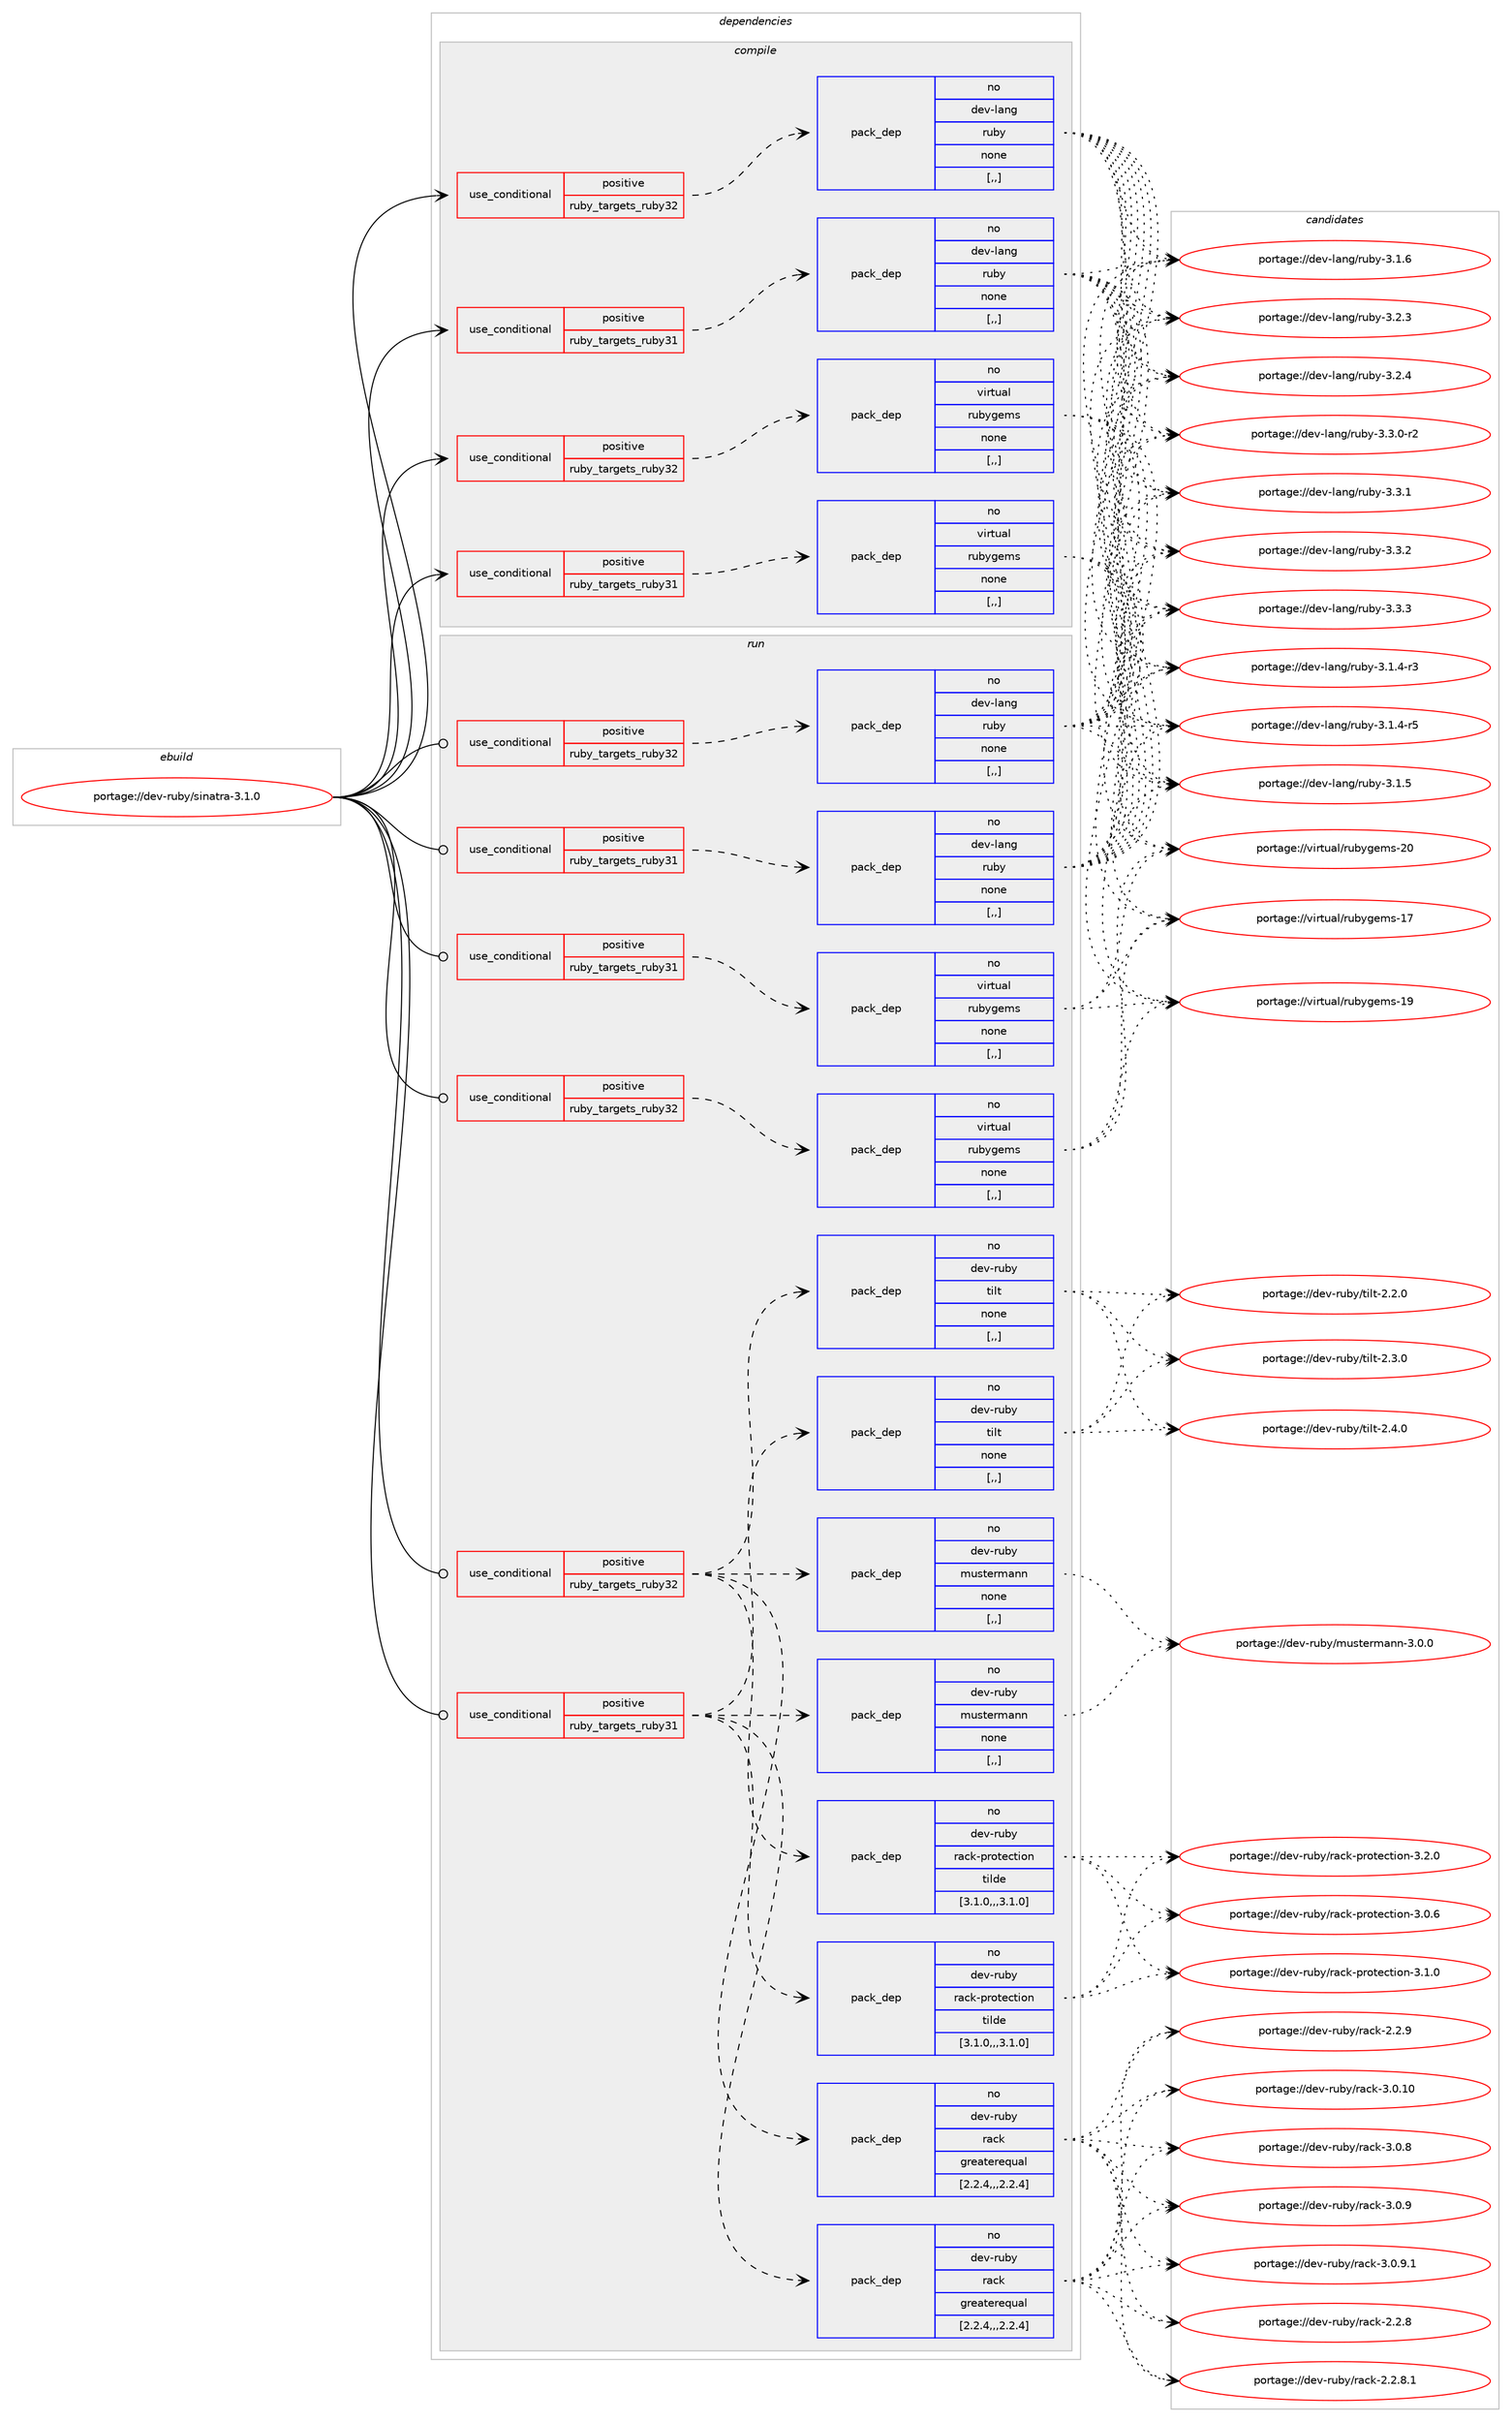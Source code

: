 digraph prolog {

# *************
# Graph options
# *************

newrank=true;
concentrate=true;
compound=true;
graph [rankdir=LR,fontname=Helvetica,fontsize=10,ranksep=1.5];#, ranksep=2.5, nodesep=0.2];
edge  [arrowhead=vee];
node  [fontname=Helvetica,fontsize=10];

# **********
# The ebuild
# **********

subgraph cluster_leftcol {
color=gray;
rank=same;
label=<<i>ebuild</i>>;
id [label="portage://dev-ruby/sinatra-3.1.0", color=red, width=4, href="../dev-ruby/sinatra-3.1.0.svg"];
}

# ****************
# The dependencies
# ****************

subgraph cluster_midcol {
color=gray;
label=<<i>dependencies</i>>;
subgraph cluster_compile {
fillcolor="#eeeeee";
style=filled;
label=<<i>compile</i>>;
subgraph cond55331 {
dependency199338 [label=<<TABLE BORDER="0" CELLBORDER="1" CELLSPACING="0" CELLPADDING="4"><TR><TD ROWSPAN="3" CELLPADDING="10">use_conditional</TD></TR><TR><TD>positive</TD></TR><TR><TD>ruby_targets_ruby31</TD></TR></TABLE>>, shape=none, color=red];
subgraph pack142638 {
dependency199339 [label=<<TABLE BORDER="0" CELLBORDER="1" CELLSPACING="0" CELLPADDING="4" WIDTH="220"><TR><TD ROWSPAN="6" CELLPADDING="30">pack_dep</TD></TR><TR><TD WIDTH="110">no</TD></TR><TR><TD>dev-lang</TD></TR><TR><TD>ruby</TD></TR><TR><TD>none</TD></TR><TR><TD>[,,]</TD></TR></TABLE>>, shape=none, color=blue];
}
dependency199338:e -> dependency199339:w [weight=20,style="dashed",arrowhead="vee"];
}
id:e -> dependency199338:w [weight=20,style="solid",arrowhead="vee"];
subgraph cond55332 {
dependency199340 [label=<<TABLE BORDER="0" CELLBORDER="1" CELLSPACING="0" CELLPADDING="4"><TR><TD ROWSPAN="3" CELLPADDING="10">use_conditional</TD></TR><TR><TD>positive</TD></TR><TR><TD>ruby_targets_ruby31</TD></TR></TABLE>>, shape=none, color=red];
subgraph pack142639 {
dependency199341 [label=<<TABLE BORDER="0" CELLBORDER="1" CELLSPACING="0" CELLPADDING="4" WIDTH="220"><TR><TD ROWSPAN="6" CELLPADDING="30">pack_dep</TD></TR><TR><TD WIDTH="110">no</TD></TR><TR><TD>virtual</TD></TR><TR><TD>rubygems</TD></TR><TR><TD>none</TD></TR><TR><TD>[,,]</TD></TR></TABLE>>, shape=none, color=blue];
}
dependency199340:e -> dependency199341:w [weight=20,style="dashed",arrowhead="vee"];
}
id:e -> dependency199340:w [weight=20,style="solid",arrowhead="vee"];
subgraph cond55333 {
dependency199342 [label=<<TABLE BORDER="0" CELLBORDER="1" CELLSPACING="0" CELLPADDING="4"><TR><TD ROWSPAN="3" CELLPADDING="10">use_conditional</TD></TR><TR><TD>positive</TD></TR><TR><TD>ruby_targets_ruby32</TD></TR></TABLE>>, shape=none, color=red];
subgraph pack142640 {
dependency199343 [label=<<TABLE BORDER="0" CELLBORDER="1" CELLSPACING="0" CELLPADDING="4" WIDTH="220"><TR><TD ROWSPAN="6" CELLPADDING="30">pack_dep</TD></TR><TR><TD WIDTH="110">no</TD></TR><TR><TD>dev-lang</TD></TR><TR><TD>ruby</TD></TR><TR><TD>none</TD></TR><TR><TD>[,,]</TD></TR></TABLE>>, shape=none, color=blue];
}
dependency199342:e -> dependency199343:w [weight=20,style="dashed",arrowhead="vee"];
}
id:e -> dependency199342:w [weight=20,style="solid",arrowhead="vee"];
subgraph cond55334 {
dependency199344 [label=<<TABLE BORDER="0" CELLBORDER="1" CELLSPACING="0" CELLPADDING="4"><TR><TD ROWSPAN="3" CELLPADDING="10">use_conditional</TD></TR><TR><TD>positive</TD></TR><TR><TD>ruby_targets_ruby32</TD></TR></TABLE>>, shape=none, color=red];
subgraph pack142641 {
dependency199345 [label=<<TABLE BORDER="0" CELLBORDER="1" CELLSPACING="0" CELLPADDING="4" WIDTH="220"><TR><TD ROWSPAN="6" CELLPADDING="30">pack_dep</TD></TR><TR><TD WIDTH="110">no</TD></TR><TR><TD>virtual</TD></TR><TR><TD>rubygems</TD></TR><TR><TD>none</TD></TR><TR><TD>[,,]</TD></TR></TABLE>>, shape=none, color=blue];
}
dependency199344:e -> dependency199345:w [weight=20,style="dashed",arrowhead="vee"];
}
id:e -> dependency199344:w [weight=20,style="solid",arrowhead="vee"];
}
subgraph cluster_compileandrun {
fillcolor="#eeeeee";
style=filled;
label=<<i>compile and run</i>>;
}
subgraph cluster_run {
fillcolor="#eeeeee";
style=filled;
label=<<i>run</i>>;
subgraph cond55335 {
dependency199346 [label=<<TABLE BORDER="0" CELLBORDER="1" CELLSPACING="0" CELLPADDING="4"><TR><TD ROWSPAN="3" CELLPADDING="10">use_conditional</TD></TR><TR><TD>positive</TD></TR><TR><TD>ruby_targets_ruby31</TD></TR></TABLE>>, shape=none, color=red];
subgraph pack142642 {
dependency199347 [label=<<TABLE BORDER="0" CELLBORDER="1" CELLSPACING="0" CELLPADDING="4" WIDTH="220"><TR><TD ROWSPAN="6" CELLPADDING="30">pack_dep</TD></TR><TR><TD WIDTH="110">no</TD></TR><TR><TD>dev-lang</TD></TR><TR><TD>ruby</TD></TR><TR><TD>none</TD></TR><TR><TD>[,,]</TD></TR></TABLE>>, shape=none, color=blue];
}
dependency199346:e -> dependency199347:w [weight=20,style="dashed",arrowhead="vee"];
}
id:e -> dependency199346:w [weight=20,style="solid",arrowhead="odot"];
subgraph cond55336 {
dependency199348 [label=<<TABLE BORDER="0" CELLBORDER="1" CELLSPACING="0" CELLPADDING="4"><TR><TD ROWSPAN="3" CELLPADDING="10">use_conditional</TD></TR><TR><TD>positive</TD></TR><TR><TD>ruby_targets_ruby31</TD></TR></TABLE>>, shape=none, color=red];
subgraph pack142643 {
dependency199349 [label=<<TABLE BORDER="0" CELLBORDER="1" CELLSPACING="0" CELLPADDING="4" WIDTH="220"><TR><TD ROWSPAN="6" CELLPADDING="30">pack_dep</TD></TR><TR><TD WIDTH="110">no</TD></TR><TR><TD>dev-ruby</TD></TR><TR><TD>mustermann</TD></TR><TR><TD>none</TD></TR><TR><TD>[,,]</TD></TR></TABLE>>, shape=none, color=blue];
}
dependency199348:e -> dependency199349:w [weight=20,style="dashed",arrowhead="vee"];
subgraph pack142644 {
dependency199350 [label=<<TABLE BORDER="0" CELLBORDER="1" CELLSPACING="0" CELLPADDING="4" WIDTH="220"><TR><TD ROWSPAN="6" CELLPADDING="30">pack_dep</TD></TR><TR><TD WIDTH="110">no</TD></TR><TR><TD>dev-ruby</TD></TR><TR><TD>rack</TD></TR><TR><TD>greaterequal</TD></TR><TR><TD>[2.2.4,,,2.2.4]</TD></TR></TABLE>>, shape=none, color=blue];
}
dependency199348:e -> dependency199350:w [weight=20,style="dashed",arrowhead="vee"];
subgraph pack142645 {
dependency199351 [label=<<TABLE BORDER="0" CELLBORDER="1" CELLSPACING="0" CELLPADDING="4" WIDTH="220"><TR><TD ROWSPAN="6" CELLPADDING="30">pack_dep</TD></TR><TR><TD WIDTH="110">no</TD></TR><TR><TD>dev-ruby</TD></TR><TR><TD>rack-protection</TD></TR><TR><TD>tilde</TD></TR><TR><TD>[3.1.0,,,3.1.0]</TD></TR></TABLE>>, shape=none, color=blue];
}
dependency199348:e -> dependency199351:w [weight=20,style="dashed",arrowhead="vee"];
subgraph pack142646 {
dependency199352 [label=<<TABLE BORDER="0" CELLBORDER="1" CELLSPACING="0" CELLPADDING="4" WIDTH="220"><TR><TD ROWSPAN="6" CELLPADDING="30">pack_dep</TD></TR><TR><TD WIDTH="110">no</TD></TR><TR><TD>dev-ruby</TD></TR><TR><TD>tilt</TD></TR><TR><TD>none</TD></TR><TR><TD>[,,]</TD></TR></TABLE>>, shape=none, color=blue];
}
dependency199348:e -> dependency199352:w [weight=20,style="dashed",arrowhead="vee"];
}
id:e -> dependency199348:w [weight=20,style="solid",arrowhead="odot"];
subgraph cond55337 {
dependency199353 [label=<<TABLE BORDER="0" CELLBORDER="1" CELLSPACING="0" CELLPADDING="4"><TR><TD ROWSPAN="3" CELLPADDING="10">use_conditional</TD></TR><TR><TD>positive</TD></TR><TR><TD>ruby_targets_ruby31</TD></TR></TABLE>>, shape=none, color=red];
subgraph pack142647 {
dependency199354 [label=<<TABLE BORDER="0" CELLBORDER="1" CELLSPACING="0" CELLPADDING="4" WIDTH="220"><TR><TD ROWSPAN="6" CELLPADDING="30">pack_dep</TD></TR><TR><TD WIDTH="110">no</TD></TR><TR><TD>virtual</TD></TR><TR><TD>rubygems</TD></TR><TR><TD>none</TD></TR><TR><TD>[,,]</TD></TR></TABLE>>, shape=none, color=blue];
}
dependency199353:e -> dependency199354:w [weight=20,style="dashed",arrowhead="vee"];
}
id:e -> dependency199353:w [weight=20,style="solid",arrowhead="odot"];
subgraph cond55338 {
dependency199355 [label=<<TABLE BORDER="0" CELLBORDER="1" CELLSPACING="0" CELLPADDING="4"><TR><TD ROWSPAN="3" CELLPADDING="10">use_conditional</TD></TR><TR><TD>positive</TD></TR><TR><TD>ruby_targets_ruby32</TD></TR></TABLE>>, shape=none, color=red];
subgraph pack142648 {
dependency199356 [label=<<TABLE BORDER="0" CELLBORDER="1" CELLSPACING="0" CELLPADDING="4" WIDTH="220"><TR><TD ROWSPAN="6" CELLPADDING="30">pack_dep</TD></TR><TR><TD WIDTH="110">no</TD></TR><TR><TD>dev-lang</TD></TR><TR><TD>ruby</TD></TR><TR><TD>none</TD></TR><TR><TD>[,,]</TD></TR></TABLE>>, shape=none, color=blue];
}
dependency199355:e -> dependency199356:w [weight=20,style="dashed",arrowhead="vee"];
}
id:e -> dependency199355:w [weight=20,style="solid",arrowhead="odot"];
subgraph cond55339 {
dependency199357 [label=<<TABLE BORDER="0" CELLBORDER="1" CELLSPACING="0" CELLPADDING="4"><TR><TD ROWSPAN="3" CELLPADDING="10">use_conditional</TD></TR><TR><TD>positive</TD></TR><TR><TD>ruby_targets_ruby32</TD></TR></TABLE>>, shape=none, color=red];
subgraph pack142649 {
dependency199358 [label=<<TABLE BORDER="0" CELLBORDER="1" CELLSPACING="0" CELLPADDING="4" WIDTH="220"><TR><TD ROWSPAN="6" CELLPADDING="30">pack_dep</TD></TR><TR><TD WIDTH="110">no</TD></TR><TR><TD>dev-ruby</TD></TR><TR><TD>mustermann</TD></TR><TR><TD>none</TD></TR><TR><TD>[,,]</TD></TR></TABLE>>, shape=none, color=blue];
}
dependency199357:e -> dependency199358:w [weight=20,style="dashed",arrowhead="vee"];
subgraph pack142650 {
dependency199359 [label=<<TABLE BORDER="0" CELLBORDER="1" CELLSPACING="0" CELLPADDING="4" WIDTH="220"><TR><TD ROWSPAN="6" CELLPADDING="30">pack_dep</TD></TR><TR><TD WIDTH="110">no</TD></TR><TR><TD>dev-ruby</TD></TR><TR><TD>rack</TD></TR><TR><TD>greaterequal</TD></TR><TR><TD>[2.2.4,,,2.2.4]</TD></TR></TABLE>>, shape=none, color=blue];
}
dependency199357:e -> dependency199359:w [weight=20,style="dashed",arrowhead="vee"];
subgraph pack142651 {
dependency199360 [label=<<TABLE BORDER="0" CELLBORDER="1" CELLSPACING="0" CELLPADDING="4" WIDTH="220"><TR><TD ROWSPAN="6" CELLPADDING="30">pack_dep</TD></TR><TR><TD WIDTH="110">no</TD></TR><TR><TD>dev-ruby</TD></TR><TR><TD>rack-protection</TD></TR><TR><TD>tilde</TD></TR><TR><TD>[3.1.0,,,3.1.0]</TD></TR></TABLE>>, shape=none, color=blue];
}
dependency199357:e -> dependency199360:w [weight=20,style="dashed",arrowhead="vee"];
subgraph pack142652 {
dependency199361 [label=<<TABLE BORDER="0" CELLBORDER="1" CELLSPACING="0" CELLPADDING="4" WIDTH="220"><TR><TD ROWSPAN="6" CELLPADDING="30">pack_dep</TD></TR><TR><TD WIDTH="110">no</TD></TR><TR><TD>dev-ruby</TD></TR><TR><TD>tilt</TD></TR><TR><TD>none</TD></TR><TR><TD>[,,]</TD></TR></TABLE>>, shape=none, color=blue];
}
dependency199357:e -> dependency199361:w [weight=20,style="dashed",arrowhead="vee"];
}
id:e -> dependency199357:w [weight=20,style="solid",arrowhead="odot"];
subgraph cond55340 {
dependency199362 [label=<<TABLE BORDER="0" CELLBORDER="1" CELLSPACING="0" CELLPADDING="4"><TR><TD ROWSPAN="3" CELLPADDING="10">use_conditional</TD></TR><TR><TD>positive</TD></TR><TR><TD>ruby_targets_ruby32</TD></TR></TABLE>>, shape=none, color=red];
subgraph pack142653 {
dependency199363 [label=<<TABLE BORDER="0" CELLBORDER="1" CELLSPACING="0" CELLPADDING="4" WIDTH="220"><TR><TD ROWSPAN="6" CELLPADDING="30">pack_dep</TD></TR><TR><TD WIDTH="110">no</TD></TR><TR><TD>virtual</TD></TR><TR><TD>rubygems</TD></TR><TR><TD>none</TD></TR><TR><TD>[,,]</TD></TR></TABLE>>, shape=none, color=blue];
}
dependency199362:e -> dependency199363:w [weight=20,style="dashed",arrowhead="vee"];
}
id:e -> dependency199362:w [weight=20,style="solid",arrowhead="odot"];
}
}

# **************
# The candidates
# **************

subgraph cluster_choices {
rank=same;
color=gray;
label=<<i>candidates</i>>;

subgraph choice142638 {
color=black;
nodesep=1;
choice100101118451089711010347114117981214551464946524511451 [label="portage://dev-lang/ruby-3.1.4-r3", color=red, width=4,href="../dev-lang/ruby-3.1.4-r3.svg"];
choice100101118451089711010347114117981214551464946524511453 [label="portage://dev-lang/ruby-3.1.4-r5", color=red, width=4,href="../dev-lang/ruby-3.1.4-r5.svg"];
choice10010111845108971101034711411798121455146494653 [label="portage://dev-lang/ruby-3.1.5", color=red, width=4,href="../dev-lang/ruby-3.1.5.svg"];
choice10010111845108971101034711411798121455146494654 [label="portage://dev-lang/ruby-3.1.6", color=red, width=4,href="../dev-lang/ruby-3.1.6.svg"];
choice10010111845108971101034711411798121455146504651 [label="portage://dev-lang/ruby-3.2.3", color=red, width=4,href="../dev-lang/ruby-3.2.3.svg"];
choice10010111845108971101034711411798121455146504652 [label="portage://dev-lang/ruby-3.2.4", color=red, width=4,href="../dev-lang/ruby-3.2.4.svg"];
choice100101118451089711010347114117981214551465146484511450 [label="portage://dev-lang/ruby-3.3.0-r2", color=red, width=4,href="../dev-lang/ruby-3.3.0-r2.svg"];
choice10010111845108971101034711411798121455146514649 [label="portage://dev-lang/ruby-3.3.1", color=red, width=4,href="../dev-lang/ruby-3.3.1.svg"];
choice10010111845108971101034711411798121455146514650 [label="portage://dev-lang/ruby-3.3.2", color=red, width=4,href="../dev-lang/ruby-3.3.2.svg"];
choice10010111845108971101034711411798121455146514651 [label="portage://dev-lang/ruby-3.3.3", color=red, width=4,href="../dev-lang/ruby-3.3.3.svg"];
dependency199339:e -> choice100101118451089711010347114117981214551464946524511451:w [style=dotted,weight="100"];
dependency199339:e -> choice100101118451089711010347114117981214551464946524511453:w [style=dotted,weight="100"];
dependency199339:e -> choice10010111845108971101034711411798121455146494653:w [style=dotted,weight="100"];
dependency199339:e -> choice10010111845108971101034711411798121455146494654:w [style=dotted,weight="100"];
dependency199339:e -> choice10010111845108971101034711411798121455146504651:w [style=dotted,weight="100"];
dependency199339:e -> choice10010111845108971101034711411798121455146504652:w [style=dotted,weight="100"];
dependency199339:e -> choice100101118451089711010347114117981214551465146484511450:w [style=dotted,weight="100"];
dependency199339:e -> choice10010111845108971101034711411798121455146514649:w [style=dotted,weight="100"];
dependency199339:e -> choice10010111845108971101034711411798121455146514650:w [style=dotted,weight="100"];
dependency199339:e -> choice10010111845108971101034711411798121455146514651:w [style=dotted,weight="100"];
}
subgraph choice142639 {
color=black;
nodesep=1;
choice118105114116117971084711411798121103101109115454955 [label="portage://virtual/rubygems-17", color=red, width=4,href="../virtual/rubygems-17.svg"];
choice118105114116117971084711411798121103101109115454957 [label="portage://virtual/rubygems-19", color=red, width=4,href="../virtual/rubygems-19.svg"];
choice118105114116117971084711411798121103101109115455048 [label="portage://virtual/rubygems-20", color=red, width=4,href="../virtual/rubygems-20.svg"];
dependency199341:e -> choice118105114116117971084711411798121103101109115454955:w [style=dotted,weight="100"];
dependency199341:e -> choice118105114116117971084711411798121103101109115454957:w [style=dotted,weight="100"];
dependency199341:e -> choice118105114116117971084711411798121103101109115455048:w [style=dotted,weight="100"];
}
subgraph choice142640 {
color=black;
nodesep=1;
choice100101118451089711010347114117981214551464946524511451 [label="portage://dev-lang/ruby-3.1.4-r3", color=red, width=4,href="../dev-lang/ruby-3.1.4-r3.svg"];
choice100101118451089711010347114117981214551464946524511453 [label="portage://dev-lang/ruby-3.1.4-r5", color=red, width=4,href="../dev-lang/ruby-3.1.4-r5.svg"];
choice10010111845108971101034711411798121455146494653 [label="portage://dev-lang/ruby-3.1.5", color=red, width=4,href="../dev-lang/ruby-3.1.5.svg"];
choice10010111845108971101034711411798121455146494654 [label="portage://dev-lang/ruby-3.1.6", color=red, width=4,href="../dev-lang/ruby-3.1.6.svg"];
choice10010111845108971101034711411798121455146504651 [label="portage://dev-lang/ruby-3.2.3", color=red, width=4,href="../dev-lang/ruby-3.2.3.svg"];
choice10010111845108971101034711411798121455146504652 [label="portage://dev-lang/ruby-3.2.4", color=red, width=4,href="../dev-lang/ruby-3.2.4.svg"];
choice100101118451089711010347114117981214551465146484511450 [label="portage://dev-lang/ruby-3.3.0-r2", color=red, width=4,href="../dev-lang/ruby-3.3.0-r2.svg"];
choice10010111845108971101034711411798121455146514649 [label="portage://dev-lang/ruby-3.3.1", color=red, width=4,href="../dev-lang/ruby-3.3.1.svg"];
choice10010111845108971101034711411798121455146514650 [label="portage://dev-lang/ruby-3.3.2", color=red, width=4,href="../dev-lang/ruby-3.3.2.svg"];
choice10010111845108971101034711411798121455146514651 [label="portage://dev-lang/ruby-3.3.3", color=red, width=4,href="../dev-lang/ruby-3.3.3.svg"];
dependency199343:e -> choice100101118451089711010347114117981214551464946524511451:w [style=dotted,weight="100"];
dependency199343:e -> choice100101118451089711010347114117981214551464946524511453:w [style=dotted,weight="100"];
dependency199343:e -> choice10010111845108971101034711411798121455146494653:w [style=dotted,weight="100"];
dependency199343:e -> choice10010111845108971101034711411798121455146494654:w [style=dotted,weight="100"];
dependency199343:e -> choice10010111845108971101034711411798121455146504651:w [style=dotted,weight="100"];
dependency199343:e -> choice10010111845108971101034711411798121455146504652:w [style=dotted,weight="100"];
dependency199343:e -> choice100101118451089711010347114117981214551465146484511450:w [style=dotted,weight="100"];
dependency199343:e -> choice10010111845108971101034711411798121455146514649:w [style=dotted,weight="100"];
dependency199343:e -> choice10010111845108971101034711411798121455146514650:w [style=dotted,weight="100"];
dependency199343:e -> choice10010111845108971101034711411798121455146514651:w [style=dotted,weight="100"];
}
subgraph choice142641 {
color=black;
nodesep=1;
choice118105114116117971084711411798121103101109115454955 [label="portage://virtual/rubygems-17", color=red, width=4,href="../virtual/rubygems-17.svg"];
choice118105114116117971084711411798121103101109115454957 [label="portage://virtual/rubygems-19", color=red, width=4,href="../virtual/rubygems-19.svg"];
choice118105114116117971084711411798121103101109115455048 [label="portage://virtual/rubygems-20", color=red, width=4,href="../virtual/rubygems-20.svg"];
dependency199345:e -> choice118105114116117971084711411798121103101109115454955:w [style=dotted,weight="100"];
dependency199345:e -> choice118105114116117971084711411798121103101109115454957:w [style=dotted,weight="100"];
dependency199345:e -> choice118105114116117971084711411798121103101109115455048:w [style=dotted,weight="100"];
}
subgraph choice142642 {
color=black;
nodesep=1;
choice100101118451089711010347114117981214551464946524511451 [label="portage://dev-lang/ruby-3.1.4-r3", color=red, width=4,href="../dev-lang/ruby-3.1.4-r3.svg"];
choice100101118451089711010347114117981214551464946524511453 [label="portage://dev-lang/ruby-3.1.4-r5", color=red, width=4,href="../dev-lang/ruby-3.1.4-r5.svg"];
choice10010111845108971101034711411798121455146494653 [label="portage://dev-lang/ruby-3.1.5", color=red, width=4,href="../dev-lang/ruby-3.1.5.svg"];
choice10010111845108971101034711411798121455146494654 [label="portage://dev-lang/ruby-3.1.6", color=red, width=4,href="../dev-lang/ruby-3.1.6.svg"];
choice10010111845108971101034711411798121455146504651 [label="portage://dev-lang/ruby-3.2.3", color=red, width=4,href="../dev-lang/ruby-3.2.3.svg"];
choice10010111845108971101034711411798121455146504652 [label="portage://dev-lang/ruby-3.2.4", color=red, width=4,href="../dev-lang/ruby-3.2.4.svg"];
choice100101118451089711010347114117981214551465146484511450 [label="portage://dev-lang/ruby-3.3.0-r2", color=red, width=4,href="../dev-lang/ruby-3.3.0-r2.svg"];
choice10010111845108971101034711411798121455146514649 [label="portage://dev-lang/ruby-3.3.1", color=red, width=4,href="../dev-lang/ruby-3.3.1.svg"];
choice10010111845108971101034711411798121455146514650 [label="portage://dev-lang/ruby-3.3.2", color=red, width=4,href="../dev-lang/ruby-3.3.2.svg"];
choice10010111845108971101034711411798121455146514651 [label="portage://dev-lang/ruby-3.3.3", color=red, width=4,href="../dev-lang/ruby-3.3.3.svg"];
dependency199347:e -> choice100101118451089711010347114117981214551464946524511451:w [style=dotted,weight="100"];
dependency199347:e -> choice100101118451089711010347114117981214551464946524511453:w [style=dotted,weight="100"];
dependency199347:e -> choice10010111845108971101034711411798121455146494653:w [style=dotted,weight="100"];
dependency199347:e -> choice10010111845108971101034711411798121455146494654:w [style=dotted,weight="100"];
dependency199347:e -> choice10010111845108971101034711411798121455146504651:w [style=dotted,weight="100"];
dependency199347:e -> choice10010111845108971101034711411798121455146504652:w [style=dotted,weight="100"];
dependency199347:e -> choice100101118451089711010347114117981214551465146484511450:w [style=dotted,weight="100"];
dependency199347:e -> choice10010111845108971101034711411798121455146514649:w [style=dotted,weight="100"];
dependency199347:e -> choice10010111845108971101034711411798121455146514650:w [style=dotted,weight="100"];
dependency199347:e -> choice10010111845108971101034711411798121455146514651:w [style=dotted,weight="100"];
}
subgraph choice142643 {
color=black;
nodesep=1;
choice10010111845114117981214710911711511610111410997110110455146484648 [label="portage://dev-ruby/mustermann-3.0.0", color=red, width=4,href="../dev-ruby/mustermann-3.0.0.svg"];
dependency199349:e -> choice10010111845114117981214710911711511610111410997110110455146484648:w [style=dotted,weight="100"];
}
subgraph choice142644 {
color=black;
nodesep=1;
choice1001011184511411798121471149799107455046504656 [label="portage://dev-ruby/rack-2.2.8", color=red, width=4,href="../dev-ruby/rack-2.2.8.svg"];
choice10010111845114117981214711497991074550465046564649 [label="portage://dev-ruby/rack-2.2.8.1", color=red, width=4,href="../dev-ruby/rack-2.2.8.1.svg"];
choice1001011184511411798121471149799107455046504657 [label="portage://dev-ruby/rack-2.2.9", color=red, width=4,href="../dev-ruby/rack-2.2.9.svg"];
choice100101118451141179812147114979910745514648464948 [label="portage://dev-ruby/rack-3.0.10", color=red, width=4,href="../dev-ruby/rack-3.0.10.svg"];
choice1001011184511411798121471149799107455146484656 [label="portage://dev-ruby/rack-3.0.8", color=red, width=4,href="../dev-ruby/rack-3.0.8.svg"];
choice1001011184511411798121471149799107455146484657 [label="portage://dev-ruby/rack-3.0.9", color=red, width=4,href="../dev-ruby/rack-3.0.9.svg"];
choice10010111845114117981214711497991074551464846574649 [label="portage://dev-ruby/rack-3.0.9.1", color=red, width=4,href="../dev-ruby/rack-3.0.9.1.svg"];
dependency199350:e -> choice1001011184511411798121471149799107455046504656:w [style=dotted,weight="100"];
dependency199350:e -> choice10010111845114117981214711497991074550465046564649:w [style=dotted,weight="100"];
dependency199350:e -> choice1001011184511411798121471149799107455046504657:w [style=dotted,weight="100"];
dependency199350:e -> choice100101118451141179812147114979910745514648464948:w [style=dotted,weight="100"];
dependency199350:e -> choice1001011184511411798121471149799107455146484656:w [style=dotted,weight="100"];
dependency199350:e -> choice1001011184511411798121471149799107455146484657:w [style=dotted,weight="100"];
dependency199350:e -> choice10010111845114117981214711497991074551464846574649:w [style=dotted,weight="100"];
}
subgraph choice142645 {
color=black;
nodesep=1;
choice10010111845114117981214711497991074511211411111610199116105111110455146484654 [label="portage://dev-ruby/rack-protection-3.0.6", color=red, width=4,href="../dev-ruby/rack-protection-3.0.6.svg"];
choice10010111845114117981214711497991074511211411111610199116105111110455146494648 [label="portage://dev-ruby/rack-protection-3.1.0", color=red, width=4,href="../dev-ruby/rack-protection-3.1.0.svg"];
choice10010111845114117981214711497991074511211411111610199116105111110455146504648 [label="portage://dev-ruby/rack-protection-3.2.0", color=red, width=4,href="../dev-ruby/rack-protection-3.2.0.svg"];
dependency199351:e -> choice10010111845114117981214711497991074511211411111610199116105111110455146484654:w [style=dotted,weight="100"];
dependency199351:e -> choice10010111845114117981214711497991074511211411111610199116105111110455146494648:w [style=dotted,weight="100"];
dependency199351:e -> choice10010111845114117981214711497991074511211411111610199116105111110455146504648:w [style=dotted,weight="100"];
}
subgraph choice142646 {
color=black;
nodesep=1;
choice100101118451141179812147116105108116455046504648 [label="portage://dev-ruby/tilt-2.2.0", color=red, width=4,href="../dev-ruby/tilt-2.2.0.svg"];
choice100101118451141179812147116105108116455046514648 [label="portage://dev-ruby/tilt-2.3.0", color=red, width=4,href="../dev-ruby/tilt-2.3.0.svg"];
choice100101118451141179812147116105108116455046524648 [label="portage://dev-ruby/tilt-2.4.0", color=red, width=4,href="../dev-ruby/tilt-2.4.0.svg"];
dependency199352:e -> choice100101118451141179812147116105108116455046504648:w [style=dotted,weight="100"];
dependency199352:e -> choice100101118451141179812147116105108116455046514648:w [style=dotted,weight="100"];
dependency199352:e -> choice100101118451141179812147116105108116455046524648:w [style=dotted,weight="100"];
}
subgraph choice142647 {
color=black;
nodesep=1;
choice118105114116117971084711411798121103101109115454955 [label="portage://virtual/rubygems-17", color=red, width=4,href="../virtual/rubygems-17.svg"];
choice118105114116117971084711411798121103101109115454957 [label="portage://virtual/rubygems-19", color=red, width=4,href="../virtual/rubygems-19.svg"];
choice118105114116117971084711411798121103101109115455048 [label="portage://virtual/rubygems-20", color=red, width=4,href="../virtual/rubygems-20.svg"];
dependency199354:e -> choice118105114116117971084711411798121103101109115454955:w [style=dotted,weight="100"];
dependency199354:e -> choice118105114116117971084711411798121103101109115454957:w [style=dotted,weight="100"];
dependency199354:e -> choice118105114116117971084711411798121103101109115455048:w [style=dotted,weight="100"];
}
subgraph choice142648 {
color=black;
nodesep=1;
choice100101118451089711010347114117981214551464946524511451 [label="portage://dev-lang/ruby-3.1.4-r3", color=red, width=4,href="../dev-lang/ruby-3.1.4-r3.svg"];
choice100101118451089711010347114117981214551464946524511453 [label="portage://dev-lang/ruby-3.1.4-r5", color=red, width=4,href="../dev-lang/ruby-3.1.4-r5.svg"];
choice10010111845108971101034711411798121455146494653 [label="portage://dev-lang/ruby-3.1.5", color=red, width=4,href="../dev-lang/ruby-3.1.5.svg"];
choice10010111845108971101034711411798121455146494654 [label="portage://dev-lang/ruby-3.1.6", color=red, width=4,href="../dev-lang/ruby-3.1.6.svg"];
choice10010111845108971101034711411798121455146504651 [label="portage://dev-lang/ruby-3.2.3", color=red, width=4,href="../dev-lang/ruby-3.2.3.svg"];
choice10010111845108971101034711411798121455146504652 [label="portage://dev-lang/ruby-3.2.4", color=red, width=4,href="../dev-lang/ruby-3.2.4.svg"];
choice100101118451089711010347114117981214551465146484511450 [label="portage://dev-lang/ruby-3.3.0-r2", color=red, width=4,href="../dev-lang/ruby-3.3.0-r2.svg"];
choice10010111845108971101034711411798121455146514649 [label="portage://dev-lang/ruby-3.3.1", color=red, width=4,href="../dev-lang/ruby-3.3.1.svg"];
choice10010111845108971101034711411798121455146514650 [label="portage://dev-lang/ruby-3.3.2", color=red, width=4,href="../dev-lang/ruby-3.3.2.svg"];
choice10010111845108971101034711411798121455146514651 [label="portage://dev-lang/ruby-3.3.3", color=red, width=4,href="../dev-lang/ruby-3.3.3.svg"];
dependency199356:e -> choice100101118451089711010347114117981214551464946524511451:w [style=dotted,weight="100"];
dependency199356:e -> choice100101118451089711010347114117981214551464946524511453:w [style=dotted,weight="100"];
dependency199356:e -> choice10010111845108971101034711411798121455146494653:w [style=dotted,weight="100"];
dependency199356:e -> choice10010111845108971101034711411798121455146494654:w [style=dotted,weight="100"];
dependency199356:e -> choice10010111845108971101034711411798121455146504651:w [style=dotted,weight="100"];
dependency199356:e -> choice10010111845108971101034711411798121455146504652:w [style=dotted,weight="100"];
dependency199356:e -> choice100101118451089711010347114117981214551465146484511450:w [style=dotted,weight="100"];
dependency199356:e -> choice10010111845108971101034711411798121455146514649:w [style=dotted,weight="100"];
dependency199356:e -> choice10010111845108971101034711411798121455146514650:w [style=dotted,weight="100"];
dependency199356:e -> choice10010111845108971101034711411798121455146514651:w [style=dotted,weight="100"];
}
subgraph choice142649 {
color=black;
nodesep=1;
choice10010111845114117981214710911711511610111410997110110455146484648 [label="portage://dev-ruby/mustermann-3.0.0", color=red, width=4,href="../dev-ruby/mustermann-3.0.0.svg"];
dependency199358:e -> choice10010111845114117981214710911711511610111410997110110455146484648:w [style=dotted,weight="100"];
}
subgraph choice142650 {
color=black;
nodesep=1;
choice1001011184511411798121471149799107455046504656 [label="portage://dev-ruby/rack-2.2.8", color=red, width=4,href="../dev-ruby/rack-2.2.8.svg"];
choice10010111845114117981214711497991074550465046564649 [label="portage://dev-ruby/rack-2.2.8.1", color=red, width=4,href="../dev-ruby/rack-2.2.8.1.svg"];
choice1001011184511411798121471149799107455046504657 [label="portage://dev-ruby/rack-2.2.9", color=red, width=4,href="../dev-ruby/rack-2.2.9.svg"];
choice100101118451141179812147114979910745514648464948 [label="portage://dev-ruby/rack-3.0.10", color=red, width=4,href="../dev-ruby/rack-3.0.10.svg"];
choice1001011184511411798121471149799107455146484656 [label="portage://dev-ruby/rack-3.0.8", color=red, width=4,href="../dev-ruby/rack-3.0.8.svg"];
choice1001011184511411798121471149799107455146484657 [label="portage://dev-ruby/rack-3.0.9", color=red, width=4,href="../dev-ruby/rack-3.0.9.svg"];
choice10010111845114117981214711497991074551464846574649 [label="portage://dev-ruby/rack-3.0.9.1", color=red, width=4,href="../dev-ruby/rack-3.0.9.1.svg"];
dependency199359:e -> choice1001011184511411798121471149799107455046504656:w [style=dotted,weight="100"];
dependency199359:e -> choice10010111845114117981214711497991074550465046564649:w [style=dotted,weight="100"];
dependency199359:e -> choice1001011184511411798121471149799107455046504657:w [style=dotted,weight="100"];
dependency199359:e -> choice100101118451141179812147114979910745514648464948:w [style=dotted,weight="100"];
dependency199359:e -> choice1001011184511411798121471149799107455146484656:w [style=dotted,weight="100"];
dependency199359:e -> choice1001011184511411798121471149799107455146484657:w [style=dotted,weight="100"];
dependency199359:e -> choice10010111845114117981214711497991074551464846574649:w [style=dotted,weight="100"];
}
subgraph choice142651 {
color=black;
nodesep=1;
choice10010111845114117981214711497991074511211411111610199116105111110455146484654 [label="portage://dev-ruby/rack-protection-3.0.6", color=red, width=4,href="../dev-ruby/rack-protection-3.0.6.svg"];
choice10010111845114117981214711497991074511211411111610199116105111110455146494648 [label="portage://dev-ruby/rack-protection-3.1.0", color=red, width=4,href="../dev-ruby/rack-protection-3.1.0.svg"];
choice10010111845114117981214711497991074511211411111610199116105111110455146504648 [label="portage://dev-ruby/rack-protection-3.2.0", color=red, width=4,href="../dev-ruby/rack-protection-3.2.0.svg"];
dependency199360:e -> choice10010111845114117981214711497991074511211411111610199116105111110455146484654:w [style=dotted,weight="100"];
dependency199360:e -> choice10010111845114117981214711497991074511211411111610199116105111110455146494648:w [style=dotted,weight="100"];
dependency199360:e -> choice10010111845114117981214711497991074511211411111610199116105111110455146504648:w [style=dotted,weight="100"];
}
subgraph choice142652 {
color=black;
nodesep=1;
choice100101118451141179812147116105108116455046504648 [label="portage://dev-ruby/tilt-2.2.0", color=red, width=4,href="../dev-ruby/tilt-2.2.0.svg"];
choice100101118451141179812147116105108116455046514648 [label="portage://dev-ruby/tilt-2.3.0", color=red, width=4,href="../dev-ruby/tilt-2.3.0.svg"];
choice100101118451141179812147116105108116455046524648 [label="portage://dev-ruby/tilt-2.4.0", color=red, width=4,href="../dev-ruby/tilt-2.4.0.svg"];
dependency199361:e -> choice100101118451141179812147116105108116455046504648:w [style=dotted,weight="100"];
dependency199361:e -> choice100101118451141179812147116105108116455046514648:w [style=dotted,weight="100"];
dependency199361:e -> choice100101118451141179812147116105108116455046524648:w [style=dotted,weight="100"];
}
subgraph choice142653 {
color=black;
nodesep=1;
choice118105114116117971084711411798121103101109115454955 [label="portage://virtual/rubygems-17", color=red, width=4,href="../virtual/rubygems-17.svg"];
choice118105114116117971084711411798121103101109115454957 [label="portage://virtual/rubygems-19", color=red, width=4,href="../virtual/rubygems-19.svg"];
choice118105114116117971084711411798121103101109115455048 [label="portage://virtual/rubygems-20", color=red, width=4,href="../virtual/rubygems-20.svg"];
dependency199363:e -> choice118105114116117971084711411798121103101109115454955:w [style=dotted,weight="100"];
dependency199363:e -> choice118105114116117971084711411798121103101109115454957:w [style=dotted,weight="100"];
dependency199363:e -> choice118105114116117971084711411798121103101109115455048:w [style=dotted,weight="100"];
}
}

}
